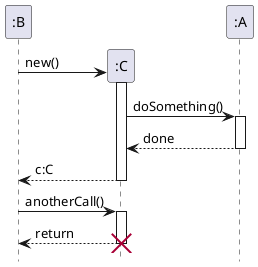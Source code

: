 @startuml
hide footbox

participant ":B" as B
participant ":C" as C
participant ":A" as A

create C
B -> C: new()
activate C
C -> A: doSomething()
activate A
A --> C: done
deactivate A
C --> B: c:C
deactivate
B -> C: anotherCall()
activate C
C --> B: return
deactivate C
destroy C

deactivate B


@enduml